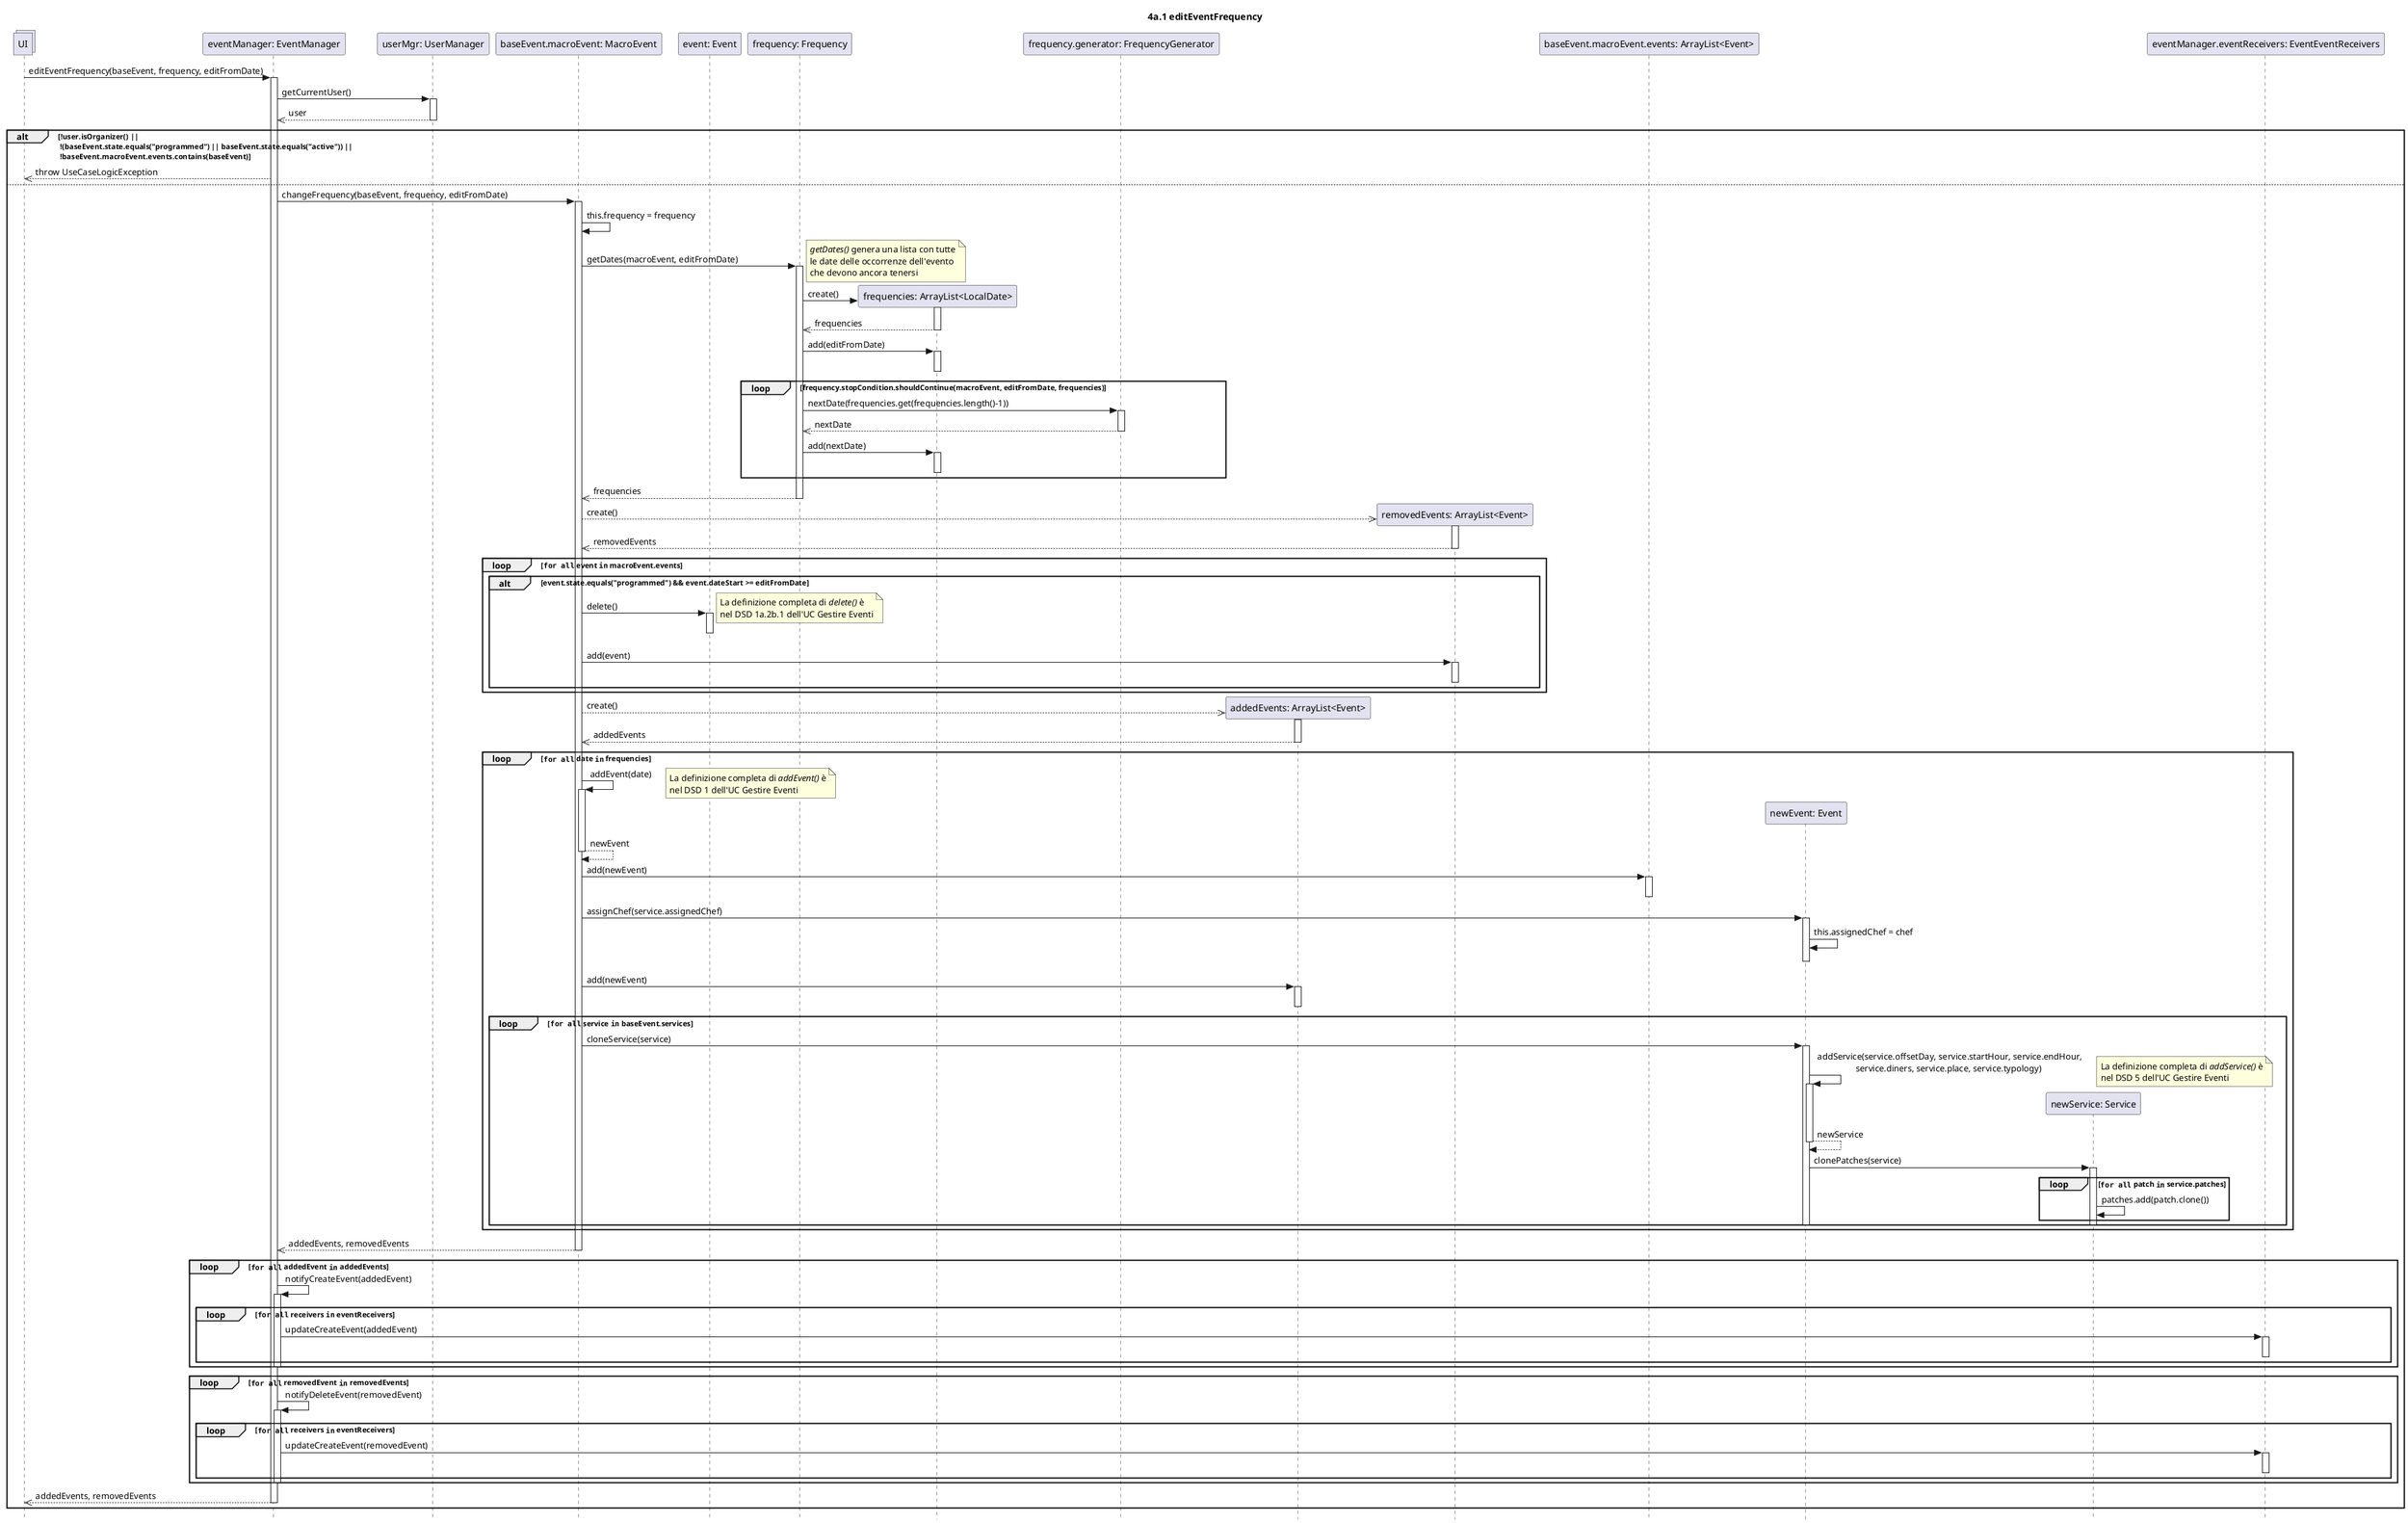 @startuml
skinparam Style strictuml

collections UI
participant "eventManager: EventManager" as em
participant "userMgr: UserManager" as um
participant "baseEvent.macroEvent: MacroEvent" as maev
participant "event: Event" as event_iterator
participant "frequency: Frequency" as freq
participant "frequencies: ArrayList<LocalDate>" as frequencies
participant "frequency.generator: FrequencyGenerator" as condition
participant "addedEvents: ArrayList<Event>" as addedEvents
participant "removedEvents: ArrayList<Event>" as removedEvents
participant "baseEvent.macroEvent.events: ArrayList<Event>" as maevlist
participant "newEvent: Event" as newEvent
participant "newService: Service" as newService
participant "eventManager.eventReceivers: EventEventReceivers" as eer

title 4a.1 editEventFrequency

UI -> em: editEventFrequency(baseEvent, frequency, editFromDate)

activate em
    em -> um: getCurrentUser()
    activate um
        em <<-- um: user
    deactivate um

    alt !user.isOrganizer() ||\n !(baseEvent.state.equals("programmed") || baseEvent.state.equals("active")) ||\n !baseEvent.macroEvent.events.contains(baseEvent)
        UI <<-- em: throw UseCaseLogicException
    else
        em -> maev: changeFrequency(baseEvent, frequency, editFromDate)
        activate maev

            maev -> maev: this.frequency = frequency

            maev -> freq: getDates(macroEvent, editFromDate)
            note right: //getDates()// genera una lista con tutte\nle date delle occorrenze dell'evento\nche devono ancora tenersi
            activate freq
                freq -> frequencies **: create()
                activate frequencies
                freq <<-- frequencies: frequencies
                deactivate frequencies

                freq -> frequencies: add(editFromDate)
                activate frequencies
                deactivate frequencies

                loop frequency.stopCondition.shouldContinue(macroEvent, editFromDate, frequencies)
                    freq -> condition: nextDate(frequencies.get(frequencies.length()-1))
                    activate condition
                    freq <<-- condition: nextDate
                    deactivate condition


                    freq->frequencies: add(nextDate)
                    activate frequencies
                    deactivate frequencies
                end
            maev <<-- freq: frequencies
            deactivate freq

            maev -->> removedEvents**: create()
            activate removedEvents
            return removedEvents

            loop ""for all"" event ""in"" macroEvent.events
                alt event.state.equals("programmed") && event.dateStart >= editFromDate
                    maev -> event_iterator: delete()
                    note right: La definizione completa di //delete()// è\nnel DSD 1a.2b.1 dell'UC Gestire Eventi
                    activate event_iterator
                    deactivate event_iterator
                    maev -> removedEvents: add(event)
                    activate removedEvents
                    deactivate removedEvents
                end
            end

            maev -->> addedEvents**: create()
            activate addedEvents
            return addedEvents

            loop ""for all"" date ""in"" frequencies
                maev -> maev: addEvent(date)
                note right: La definizione completa di //addEvent()// è\nnel DSD 1 dell'UC Gestire Eventi
                activate maev
                    maev -[hidden]> newEvent **
                return newEvent

                maev -> maevlist: add(newEvent)
                activate maevlist
                deactivate maevlist

                maev -> newEvent: assignChef(service.assignedChef)
                activate newEvent
                    newEvent -> newEvent: this.assignedChef = chef
                    newEvent <[hidden]- newEvent
                deactivate newEvent

                maev -> addedEvents: add(newEvent)
                activate addedEvents
                deactivate addedEvents

                loop ""for all"" service ""in"" baseEvent.services
                    maev -> newEvent: cloneService(service)

                    activate newEvent
                        newEvent -> newEvent: addService(service.offsetDay, service.startHour, service.endHour,\n\t\t service.diners, service.place, service.typology)
                        note right: La definizione completa di //addService()// è\nnel DSD 5 dell'UC Gestire Eventi
                        activate newEvent
                            newEvent -[hidden]> newService **
                        return newService

                        newEvent -> newService : clonePatches(service)
                        activate newService
                            loop ""for all"" patch ""in"" service.patches
                                newService -> newService: patches.add(patch.clone())
                            end
                        deactivate newService
                    deactivate newEvent
                end
            end
        em <<-- maev: addedEvents, removedEvents
        deactivate maev

        loop ""for all"" addedEvent ""in"" addedEvents
            em -> em: notifyCreateEvent(addedEvent)
            activate em
                loop ""for all"" receivers ""in"" eventReceivers
                    em -> eer: updateCreateEvent(addedEvent)
                    activate eer
                    deactivate eer
                end
            deactivate em
        end
        loop ""for all"" removedEvent ""in"" removedEvents
            em -> em: notifyDeleteEvent(removedEvent)
            activate em
                loop ""for all"" receivers ""in"" eventReceivers
                    em -> eer: updateCreateEvent(removedEvent)
                    activate eer
                    deactivate eer
                end
            deactivate em
        end
        UI <<-- em: addedEvents, removedEvents
        deactivate em
end
@enduml